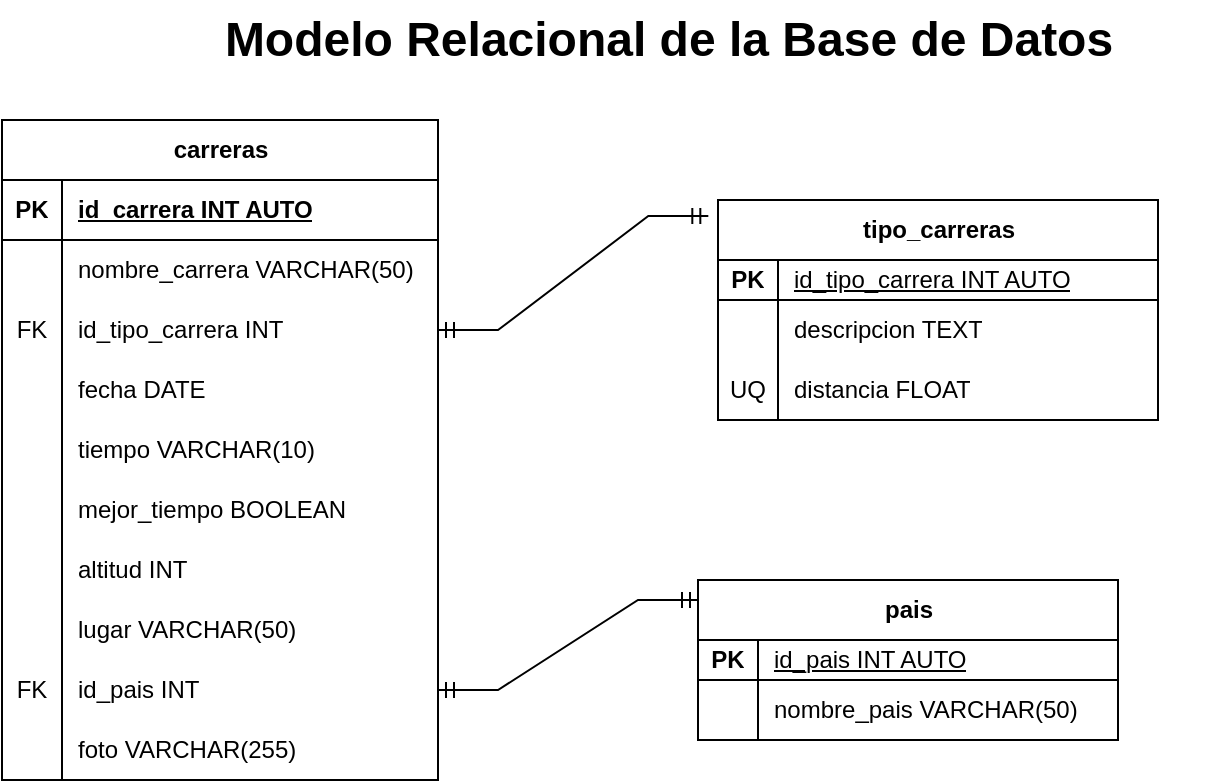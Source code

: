 <mxfile version="24.0.4" type="github">
  <diagram name="Página-1" id="4qHOEoSCcz_d3k9NXdjs">
    <mxGraphModel dx="954" dy="581" grid="1" gridSize="10" guides="1" tooltips="1" connect="1" arrows="1" fold="1" page="1" pageScale="1" pageWidth="827" pageHeight="1169" math="0" shadow="0">
      <root>
        <mxCell id="0" />
        <mxCell id="1" parent="0" />
        <mxCell id="Z_H1rVQKkS2PrK7LQjd5-1" value="carreras" style="shape=table;startSize=30;container=1;collapsible=1;childLayout=tableLayout;fixedRows=1;rowLines=0;fontStyle=1;align=center;resizeLast=1;html=1;" vertex="1" parent="1">
          <mxGeometry x="92" y="70" width="218" height="330" as="geometry" />
        </mxCell>
        <mxCell id="Z_H1rVQKkS2PrK7LQjd5-2" value="" style="shape=tableRow;horizontal=0;startSize=0;swimlaneHead=0;swimlaneBody=0;fillColor=none;collapsible=0;dropTarget=0;points=[[0,0.5],[1,0.5]];portConstraint=eastwest;top=0;left=0;right=0;bottom=1;" vertex="1" parent="Z_H1rVQKkS2PrK7LQjd5-1">
          <mxGeometry y="30" width="218" height="30" as="geometry" />
        </mxCell>
        <mxCell id="Z_H1rVQKkS2PrK7LQjd5-3" value="PK" style="shape=partialRectangle;connectable=0;fillColor=none;top=0;left=0;bottom=0;right=0;fontStyle=1;overflow=hidden;whiteSpace=wrap;html=1;" vertex="1" parent="Z_H1rVQKkS2PrK7LQjd5-2">
          <mxGeometry width="30" height="30" as="geometry">
            <mxRectangle width="30" height="30" as="alternateBounds" />
          </mxGeometry>
        </mxCell>
        <mxCell id="Z_H1rVQKkS2PrK7LQjd5-4" value="id_carrera INT AUTO" style="shape=partialRectangle;connectable=0;fillColor=none;top=0;left=0;bottom=0;right=0;align=left;spacingLeft=6;fontStyle=5;overflow=hidden;whiteSpace=wrap;html=1;" vertex="1" parent="Z_H1rVQKkS2PrK7LQjd5-2">
          <mxGeometry x="30" width="188" height="30" as="geometry">
            <mxRectangle width="188" height="30" as="alternateBounds" />
          </mxGeometry>
        </mxCell>
        <mxCell id="Z_H1rVQKkS2PrK7LQjd5-5" value="" style="shape=tableRow;horizontal=0;startSize=0;swimlaneHead=0;swimlaneBody=0;fillColor=none;collapsible=0;dropTarget=0;points=[[0,0.5],[1,0.5]];portConstraint=eastwest;top=0;left=0;right=0;bottom=0;" vertex="1" parent="Z_H1rVQKkS2PrK7LQjd5-1">
          <mxGeometry y="60" width="218" height="30" as="geometry" />
        </mxCell>
        <mxCell id="Z_H1rVQKkS2PrK7LQjd5-6" value="" style="shape=partialRectangle;connectable=0;fillColor=none;top=0;left=0;bottom=0;right=0;editable=1;overflow=hidden;whiteSpace=wrap;html=1;" vertex="1" parent="Z_H1rVQKkS2PrK7LQjd5-5">
          <mxGeometry width="30" height="30" as="geometry">
            <mxRectangle width="30" height="30" as="alternateBounds" />
          </mxGeometry>
        </mxCell>
        <mxCell id="Z_H1rVQKkS2PrK7LQjd5-7" value="nombre_carrera VARCHAR(50)" style="shape=partialRectangle;connectable=0;fillColor=none;top=0;left=0;bottom=0;right=0;align=left;spacingLeft=6;overflow=hidden;whiteSpace=wrap;html=1;" vertex="1" parent="Z_H1rVQKkS2PrK7LQjd5-5">
          <mxGeometry x="30" width="188" height="30" as="geometry">
            <mxRectangle width="188" height="30" as="alternateBounds" />
          </mxGeometry>
        </mxCell>
        <mxCell id="Z_H1rVQKkS2PrK7LQjd5-8" value="" style="shape=tableRow;horizontal=0;startSize=0;swimlaneHead=0;swimlaneBody=0;fillColor=none;collapsible=0;dropTarget=0;points=[[0,0.5],[1,0.5]];portConstraint=eastwest;top=0;left=0;right=0;bottom=0;" vertex="1" parent="Z_H1rVQKkS2PrK7LQjd5-1">
          <mxGeometry y="90" width="218" height="30" as="geometry" />
        </mxCell>
        <mxCell id="Z_H1rVQKkS2PrK7LQjd5-9" value="FK" style="shape=partialRectangle;connectable=0;fillColor=none;top=0;left=0;bottom=0;right=0;editable=1;overflow=hidden;whiteSpace=wrap;html=1;" vertex="1" parent="Z_H1rVQKkS2PrK7LQjd5-8">
          <mxGeometry width="30" height="30" as="geometry">
            <mxRectangle width="30" height="30" as="alternateBounds" />
          </mxGeometry>
        </mxCell>
        <mxCell id="Z_H1rVQKkS2PrK7LQjd5-10" value="id_tipo_carrera INT" style="shape=partialRectangle;connectable=0;fillColor=none;top=0;left=0;bottom=0;right=0;align=left;spacingLeft=6;overflow=hidden;whiteSpace=wrap;html=1;" vertex="1" parent="Z_H1rVQKkS2PrK7LQjd5-8">
          <mxGeometry x="30" width="188" height="30" as="geometry">
            <mxRectangle width="188" height="30" as="alternateBounds" />
          </mxGeometry>
        </mxCell>
        <mxCell id="Z_H1rVQKkS2PrK7LQjd5-11" value="" style="shape=tableRow;horizontal=0;startSize=0;swimlaneHead=0;swimlaneBody=0;fillColor=none;collapsible=0;dropTarget=0;points=[[0,0.5],[1,0.5]];portConstraint=eastwest;top=0;left=0;right=0;bottom=0;" vertex="1" parent="Z_H1rVQKkS2PrK7LQjd5-1">
          <mxGeometry y="120" width="218" height="30" as="geometry" />
        </mxCell>
        <mxCell id="Z_H1rVQKkS2PrK7LQjd5-12" value="" style="shape=partialRectangle;connectable=0;fillColor=none;top=0;left=0;bottom=0;right=0;editable=1;overflow=hidden;whiteSpace=wrap;html=1;" vertex="1" parent="Z_H1rVQKkS2PrK7LQjd5-11">
          <mxGeometry width="30" height="30" as="geometry">
            <mxRectangle width="30" height="30" as="alternateBounds" />
          </mxGeometry>
        </mxCell>
        <mxCell id="Z_H1rVQKkS2PrK7LQjd5-13" value="fecha DATE" style="shape=partialRectangle;connectable=0;fillColor=none;top=0;left=0;bottom=0;right=0;align=left;spacingLeft=6;overflow=hidden;whiteSpace=wrap;html=1;" vertex="1" parent="Z_H1rVQKkS2PrK7LQjd5-11">
          <mxGeometry x="30" width="188" height="30" as="geometry">
            <mxRectangle width="188" height="30" as="alternateBounds" />
          </mxGeometry>
        </mxCell>
        <mxCell id="Z_H1rVQKkS2PrK7LQjd5-40" value="" style="shape=tableRow;horizontal=0;startSize=0;swimlaneHead=0;swimlaneBody=0;fillColor=none;collapsible=0;dropTarget=0;points=[[0,0.5],[1,0.5]];portConstraint=eastwest;top=0;left=0;right=0;bottom=0;" vertex="1" parent="Z_H1rVQKkS2PrK7LQjd5-1">
          <mxGeometry y="150" width="218" height="30" as="geometry" />
        </mxCell>
        <mxCell id="Z_H1rVQKkS2PrK7LQjd5-41" value="" style="shape=partialRectangle;connectable=0;fillColor=none;top=0;left=0;bottom=0;right=0;editable=1;overflow=hidden;whiteSpace=wrap;html=1;" vertex="1" parent="Z_H1rVQKkS2PrK7LQjd5-40">
          <mxGeometry width="30" height="30" as="geometry">
            <mxRectangle width="30" height="30" as="alternateBounds" />
          </mxGeometry>
        </mxCell>
        <mxCell id="Z_H1rVQKkS2PrK7LQjd5-42" value="tiempo VARCHAR(10)" style="shape=partialRectangle;connectable=0;fillColor=none;top=0;left=0;bottom=0;right=0;align=left;spacingLeft=6;overflow=hidden;whiteSpace=wrap;html=1;" vertex="1" parent="Z_H1rVQKkS2PrK7LQjd5-40">
          <mxGeometry x="30" width="188" height="30" as="geometry">
            <mxRectangle width="188" height="30" as="alternateBounds" />
          </mxGeometry>
        </mxCell>
        <mxCell id="Z_H1rVQKkS2PrK7LQjd5-43" value="" style="shape=tableRow;horizontal=0;startSize=0;swimlaneHead=0;swimlaneBody=0;fillColor=none;collapsible=0;dropTarget=0;points=[[0,0.5],[1,0.5]];portConstraint=eastwest;top=0;left=0;right=0;bottom=0;" vertex="1" parent="Z_H1rVQKkS2PrK7LQjd5-1">
          <mxGeometry y="180" width="218" height="30" as="geometry" />
        </mxCell>
        <mxCell id="Z_H1rVQKkS2PrK7LQjd5-44" value="" style="shape=partialRectangle;connectable=0;fillColor=none;top=0;left=0;bottom=0;right=0;editable=1;overflow=hidden;whiteSpace=wrap;html=1;" vertex="1" parent="Z_H1rVQKkS2PrK7LQjd5-43">
          <mxGeometry width="30" height="30" as="geometry">
            <mxRectangle width="30" height="30" as="alternateBounds" />
          </mxGeometry>
        </mxCell>
        <mxCell id="Z_H1rVQKkS2PrK7LQjd5-45" value="mejor_tiempo BOOLEAN" style="shape=partialRectangle;connectable=0;fillColor=none;top=0;left=0;bottom=0;right=0;align=left;spacingLeft=6;overflow=hidden;whiteSpace=wrap;html=1;" vertex="1" parent="Z_H1rVQKkS2PrK7LQjd5-43">
          <mxGeometry x="30" width="188" height="30" as="geometry">
            <mxRectangle width="188" height="30" as="alternateBounds" />
          </mxGeometry>
        </mxCell>
        <mxCell id="Z_H1rVQKkS2PrK7LQjd5-46" value="" style="shape=tableRow;horizontal=0;startSize=0;swimlaneHead=0;swimlaneBody=0;fillColor=none;collapsible=0;dropTarget=0;points=[[0,0.5],[1,0.5]];portConstraint=eastwest;top=0;left=0;right=0;bottom=0;" vertex="1" parent="Z_H1rVQKkS2PrK7LQjd5-1">
          <mxGeometry y="210" width="218" height="30" as="geometry" />
        </mxCell>
        <mxCell id="Z_H1rVQKkS2PrK7LQjd5-47" value="" style="shape=partialRectangle;connectable=0;fillColor=none;top=0;left=0;bottom=0;right=0;editable=1;overflow=hidden;whiteSpace=wrap;html=1;" vertex="1" parent="Z_H1rVQKkS2PrK7LQjd5-46">
          <mxGeometry width="30" height="30" as="geometry">
            <mxRectangle width="30" height="30" as="alternateBounds" />
          </mxGeometry>
        </mxCell>
        <mxCell id="Z_H1rVQKkS2PrK7LQjd5-48" value="altitud INT" style="shape=partialRectangle;connectable=0;fillColor=none;top=0;left=0;bottom=0;right=0;align=left;spacingLeft=6;overflow=hidden;whiteSpace=wrap;html=1;" vertex="1" parent="Z_H1rVQKkS2PrK7LQjd5-46">
          <mxGeometry x="30" width="188" height="30" as="geometry">
            <mxRectangle width="188" height="30" as="alternateBounds" />
          </mxGeometry>
        </mxCell>
        <mxCell id="Z_H1rVQKkS2PrK7LQjd5-49" value="" style="shape=tableRow;horizontal=0;startSize=0;swimlaneHead=0;swimlaneBody=0;fillColor=none;collapsible=0;dropTarget=0;points=[[0,0.5],[1,0.5]];portConstraint=eastwest;top=0;left=0;right=0;bottom=0;" vertex="1" parent="Z_H1rVQKkS2PrK7LQjd5-1">
          <mxGeometry y="240" width="218" height="30" as="geometry" />
        </mxCell>
        <mxCell id="Z_H1rVQKkS2PrK7LQjd5-50" value="" style="shape=partialRectangle;connectable=0;fillColor=none;top=0;left=0;bottom=0;right=0;editable=1;overflow=hidden;whiteSpace=wrap;html=1;" vertex="1" parent="Z_H1rVQKkS2PrK7LQjd5-49">
          <mxGeometry width="30" height="30" as="geometry">
            <mxRectangle width="30" height="30" as="alternateBounds" />
          </mxGeometry>
        </mxCell>
        <mxCell id="Z_H1rVQKkS2PrK7LQjd5-51" value="lugar VARCHAR(50)" style="shape=partialRectangle;connectable=0;fillColor=none;top=0;left=0;bottom=0;right=0;align=left;spacingLeft=6;overflow=hidden;whiteSpace=wrap;html=1;" vertex="1" parent="Z_H1rVQKkS2PrK7LQjd5-49">
          <mxGeometry x="30" width="188" height="30" as="geometry">
            <mxRectangle width="188" height="30" as="alternateBounds" />
          </mxGeometry>
        </mxCell>
        <mxCell id="Z_H1rVQKkS2PrK7LQjd5-52" value="" style="shape=tableRow;horizontal=0;startSize=0;swimlaneHead=0;swimlaneBody=0;fillColor=none;collapsible=0;dropTarget=0;points=[[0,0.5],[1,0.5]];portConstraint=eastwest;top=0;left=0;right=0;bottom=0;" vertex="1" parent="Z_H1rVQKkS2PrK7LQjd5-1">
          <mxGeometry y="270" width="218" height="30" as="geometry" />
        </mxCell>
        <mxCell id="Z_H1rVQKkS2PrK7LQjd5-53" value="FK" style="shape=partialRectangle;connectable=0;fillColor=none;top=0;left=0;bottom=0;right=0;editable=1;overflow=hidden;whiteSpace=wrap;html=1;" vertex="1" parent="Z_H1rVQKkS2PrK7LQjd5-52">
          <mxGeometry width="30" height="30" as="geometry">
            <mxRectangle width="30" height="30" as="alternateBounds" />
          </mxGeometry>
        </mxCell>
        <mxCell id="Z_H1rVQKkS2PrK7LQjd5-54" value="id_pais INT" style="shape=partialRectangle;connectable=0;fillColor=none;top=0;left=0;bottom=0;right=0;align=left;spacingLeft=6;overflow=hidden;whiteSpace=wrap;html=1;" vertex="1" parent="Z_H1rVQKkS2PrK7LQjd5-52">
          <mxGeometry x="30" width="188" height="30" as="geometry">
            <mxRectangle width="188" height="30" as="alternateBounds" />
          </mxGeometry>
        </mxCell>
        <mxCell id="Z_H1rVQKkS2PrK7LQjd5-55" value="" style="shape=tableRow;horizontal=0;startSize=0;swimlaneHead=0;swimlaneBody=0;fillColor=none;collapsible=0;dropTarget=0;points=[[0,0.5],[1,0.5]];portConstraint=eastwest;top=0;left=0;right=0;bottom=0;" vertex="1" parent="Z_H1rVQKkS2PrK7LQjd5-1">
          <mxGeometry y="300" width="218" height="30" as="geometry" />
        </mxCell>
        <mxCell id="Z_H1rVQKkS2PrK7LQjd5-56" value="" style="shape=partialRectangle;connectable=0;fillColor=none;top=0;left=0;bottom=0;right=0;editable=1;overflow=hidden;whiteSpace=wrap;html=1;" vertex="1" parent="Z_H1rVQKkS2PrK7LQjd5-55">
          <mxGeometry width="30" height="30" as="geometry">
            <mxRectangle width="30" height="30" as="alternateBounds" />
          </mxGeometry>
        </mxCell>
        <mxCell id="Z_H1rVQKkS2PrK7LQjd5-57" value="foto VARCHAR(255)" style="shape=partialRectangle;connectable=0;fillColor=none;top=0;left=0;bottom=0;right=0;align=left;spacingLeft=6;overflow=hidden;whiteSpace=wrap;html=1;" vertex="1" parent="Z_H1rVQKkS2PrK7LQjd5-55">
          <mxGeometry x="30" width="188" height="30" as="geometry">
            <mxRectangle width="188" height="30" as="alternateBounds" />
          </mxGeometry>
        </mxCell>
        <mxCell id="Z_H1rVQKkS2PrK7LQjd5-61" value="tipo_carreras" style="shape=table;startSize=30;container=1;collapsible=1;childLayout=tableLayout;fixedRows=1;rowLines=0;fontStyle=1;align=center;resizeLast=1;html=1;" vertex="1" parent="1">
          <mxGeometry x="450" y="110" width="220" height="110" as="geometry" />
        </mxCell>
        <mxCell id="Z_H1rVQKkS2PrK7LQjd5-62" value="" style="shape=tableRow;horizontal=0;startSize=0;swimlaneHead=0;swimlaneBody=0;fillColor=none;collapsible=0;dropTarget=0;points=[[0,0.5],[1,0.5]];portConstraint=eastwest;top=0;left=0;right=0;bottom=1;" vertex="1" parent="Z_H1rVQKkS2PrK7LQjd5-61">
          <mxGeometry y="30" width="220" height="20" as="geometry" />
        </mxCell>
        <mxCell id="Z_H1rVQKkS2PrK7LQjd5-63" value="PK" style="shape=partialRectangle;connectable=0;fillColor=none;top=0;left=0;bottom=0;right=0;fontStyle=1;overflow=hidden;whiteSpace=wrap;html=1;" vertex="1" parent="Z_H1rVQKkS2PrK7LQjd5-62">
          <mxGeometry width="30" height="20" as="geometry">
            <mxRectangle width="30" height="20" as="alternateBounds" />
          </mxGeometry>
        </mxCell>
        <mxCell id="Z_H1rVQKkS2PrK7LQjd5-64" value="&lt;span style=&quot;font-weight: 400;&quot;&gt;id_tipo_carrera INT AUTO&lt;/span&gt;" style="shape=partialRectangle;connectable=0;fillColor=none;top=0;left=0;bottom=0;right=0;align=left;spacingLeft=6;fontStyle=5;overflow=hidden;whiteSpace=wrap;html=1;" vertex="1" parent="Z_H1rVQKkS2PrK7LQjd5-62">
          <mxGeometry x="30" width="190" height="20" as="geometry">
            <mxRectangle width="190" height="20" as="alternateBounds" />
          </mxGeometry>
        </mxCell>
        <mxCell id="Z_H1rVQKkS2PrK7LQjd5-65" value="" style="shape=tableRow;horizontal=0;startSize=0;swimlaneHead=0;swimlaneBody=0;fillColor=none;collapsible=0;dropTarget=0;points=[[0,0.5],[1,0.5]];portConstraint=eastwest;top=0;left=0;right=0;bottom=0;" vertex="1" parent="Z_H1rVQKkS2PrK7LQjd5-61">
          <mxGeometry y="50" width="220" height="30" as="geometry" />
        </mxCell>
        <mxCell id="Z_H1rVQKkS2PrK7LQjd5-66" value="" style="shape=partialRectangle;connectable=0;fillColor=none;top=0;left=0;bottom=0;right=0;editable=1;overflow=hidden;whiteSpace=wrap;html=1;" vertex="1" parent="Z_H1rVQKkS2PrK7LQjd5-65">
          <mxGeometry width="30" height="30" as="geometry">
            <mxRectangle width="30" height="30" as="alternateBounds" />
          </mxGeometry>
        </mxCell>
        <mxCell id="Z_H1rVQKkS2PrK7LQjd5-67" value="descripcion TEXT" style="shape=partialRectangle;connectable=0;fillColor=none;top=0;left=0;bottom=0;right=0;align=left;spacingLeft=6;overflow=hidden;whiteSpace=wrap;html=1;" vertex="1" parent="Z_H1rVQKkS2PrK7LQjd5-65">
          <mxGeometry x="30" width="190" height="30" as="geometry">
            <mxRectangle width="190" height="30" as="alternateBounds" />
          </mxGeometry>
        </mxCell>
        <mxCell id="Z_H1rVQKkS2PrK7LQjd5-68" value="" style="shape=tableRow;horizontal=0;startSize=0;swimlaneHead=0;swimlaneBody=0;fillColor=none;collapsible=0;dropTarget=0;points=[[0,0.5],[1,0.5]];portConstraint=eastwest;top=0;left=0;right=0;bottom=0;" vertex="1" parent="Z_H1rVQKkS2PrK7LQjd5-61">
          <mxGeometry y="80" width="220" height="30" as="geometry" />
        </mxCell>
        <mxCell id="Z_H1rVQKkS2PrK7LQjd5-69" value="UQ" style="shape=partialRectangle;connectable=0;fillColor=none;top=0;left=0;bottom=0;right=0;editable=1;overflow=hidden;whiteSpace=wrap;html=1;" vertex="1" parent="Z_H1rVQKkS2PrK7LQjd5-68">
          <mxGeometry width="30" height="30" as="geometry">
            <mxRectangle width="30" height="30" as="alternateBounds" />
          </mxGeometry>
        </mxCell>
        <mxCell id="Z_H1rVQKkS2PrK7LQjd5-70" value="distancia FLOAT" style="shape=partialRectangle;connectable=0;fillColor=none;top=0;left=0;bottom=0;right=0;align=left;spacingLeft=6;overflow=hidden;whiteSpace=wrap;html=1;" vertex="1" parent="Z_H1rVQKkS2PrK7LQjd5-68">
          <mxGeometry x="30" width="190" height="30" as="geometry">
            <mxRectangle width="190" height="30" as="alternateBounds" />
          </mxGeometry>
        </mxCell>
        <mxCell id="Z_H1rVQKkS2PrK7LQjd5-87" value="pais" style="shape=table;startSize=30;container=1;collapsible=1;childLayout=tableLayout;fixedRows=1;rowLines=0;fontStyle=1;align=center;resizeLast=1;html=1;" vertex="1" parent="1">
          <mxGeometry x="440" y="300" width="210" height="80" as="geometry" />
        </mxCell>
        <mxCell id="Z_H1rVQKkS2PrK7LQjd5-88" value="" style="shape=tableRow;horizontal=0;startSize=0;swimlaneHead=0;swimlaneBody=0;fillColor=none;collapsible=0;dropTarget=0;points=[[0,0.5],[1,0.5]];portConstraint=eastwest;top=0;left=0;right=0;bottom=1;" vertex="1" parent="Z_H1rVQKkS2PrK7LQjd5-87">
          <mxGeometry y="30" width="210" height="20" as="geometry" />
        </mxCell>
        <mxCell id="Z_H1rVQKkS2PrK7LQjd5-89" value="PK" style="shape=partialRectangle;connectable=0;fillColor=none;top=0;left=0;bottom=0;right=0;fontStyle=1;overflow=hidden;whiteSpace=wrap;html=1;" vertex="1" parent="Z_H1rVQKkS2PrK7LQjd5-88">
          <mxGeometry width="30" height="20" as="geometry">
            <mxRectangle width="30" height="20" as="alternateBounds" />
          </mxGeometry>
        </mxCell>
        <mxCell id="Z_H1rVQKkS2PrK7LQjd5-90" value="&lt;span style=&quot;font-weight: 400;&quot;&gt;id_pais INT AUTO&lt;/span&gt;" style="shape=partialRectangle;connectable=0;fillColor=none;top=0;left=0;bottom=0;right=0;align=left;spacingLeft=6;fontStyle=5;overflow=hidden;whiteSpace=wrap;html=1;" vertex="1" parent="Z_H1rVQKkS2PrK7LQjd5-88">
          <mxGeometry x="30" width="180" height="20" as="geometry">
            <mxRectangle width="180" height="20" as="alternateBounds" />
          </mxGeometry>
        </mxCell>
        <mxCell id="Z_H1rVQKkS2PrK7LQjd5-91" value="" style="shape=tableRow;horizontal=0;startSize=0;swimlaneHead=0;swimlaneBody=0;fillColor=none;collapsible=0;dropTarget=0;points=[[0,0.5],[1,0.5]];portConstraint=eastwest;top=0;left=0;right=0;bottom=0;" vertex="1" parent="Z_H1rVQKkS2PrK7LQjd5-87">
          <mxGeometry y="50" width="210" height="30" as="geometry" />
        </mxCell>
        <mxCell id="Z_H1rVQKkS2PrK7LQjd5-92" value="" style="shape=partialRectangle;connectable=0;fillColor=none;top=0;left=0;bottom=0;right=0;editable=1;overflow=hidden;whiteSpace=wrap;html=1;" vertex="1" parent="Z_H1rVQKkS2PrK7LQjd5-91">
          <mxGeometry width="30" height="30" as="geometry">
            <mxRectangle width="30" height="30" as="alternateBounds" />
          </mxGeometry>
        </mxCell>
        <mxCell id="Z_H1rVQKkS2PrK7LQjd5-93" value="nombre_pais VARCHAR(50)" style="shape=partialRectangle;connectable=0;fillColor=none;top=0;left=0;bottom=0;right=0;align=left;spacingLeft=6;overflow=hidden;whiteSpace=wrap;html=1;" vertex="1" parent="Z_H1rVQKkS2PrK7LQjd5-91">
          <mxGeometry x="30" width="180" height="30" as="geometry">
            <mxRectangle width="180" height="30" as="alternateBounds" />
          </mxGeometry>
        </mxCell>
        <mxCell id="Z_H1rVQKkS2PrK7LQjd5-100" value="" style="edgeStyle=entityRelationEdgeStyle;fontSize=12;html=1;endArrow=ERmandOne;startArrow=ERmandOne;rounded=0;entryX=-0.022;entryY=0.073;entryDx=0;entryDy=0;entryPerimeter=0;" edge="1" parent="1" source="Z_H1rVQKkS2PrK7LQjd5-8" target="Z_H1rVQKkS2PrK7LQjd5-61">
          <mxGeometry width="100" height="100" relative="1" as="geometry">
            <mxPoint x="260" y="330" as="sourcePoint" />
            <mxPoint x="360" y="230" as="targetPoint" />
            <Array as="points">
              <mxPoint x="260" y="200" />
            </Array>
          </mxGeometry>
        </mxCell>
        <mxCell id="Z_H1rVQKkS2PrK7LQjd5-101" value="" style="edgeStyle=entityRelationEdgeStyle;fontSize=12;html=1;endArrow=ERmandOne;startArrow=ERmandOne;rounded=0;entryX=0;entryY=0.125;entryDx=0;entryDy=0;entryPerimeter=0;" edge="1" parent="1" source="Z_H1rVQKkS2PrK7LQjd5-52" target="Z_H1rVQKkS2PrK7LQjd5-87">
          <mxGeometry width="100" height="100" relative="1" as="geometry">
            <mxPoint x="230" y="430" as="sourcePoint" />
            <mxPoint x="330" y="330" as="targetPoint" />
          </mxGeometry>
        </mxCell>
        <mxCell id="Z_H1rVQKkS2PrK7LQjd5-102" value="Modelo Relacional de la Base de Datos" style="text;strokeColor=none;fillColor=none;html=1;fontSize=24;fontStyle=1;verticalAlign=middle;align=center;" vertex="1" parent="1">
          <mxGeometry x="150" y="10" width="550" height="40" as="geometry" />
        </mxCell>
      </root>
    </mxGraphModel>
  </diagram>
</mxfile>

